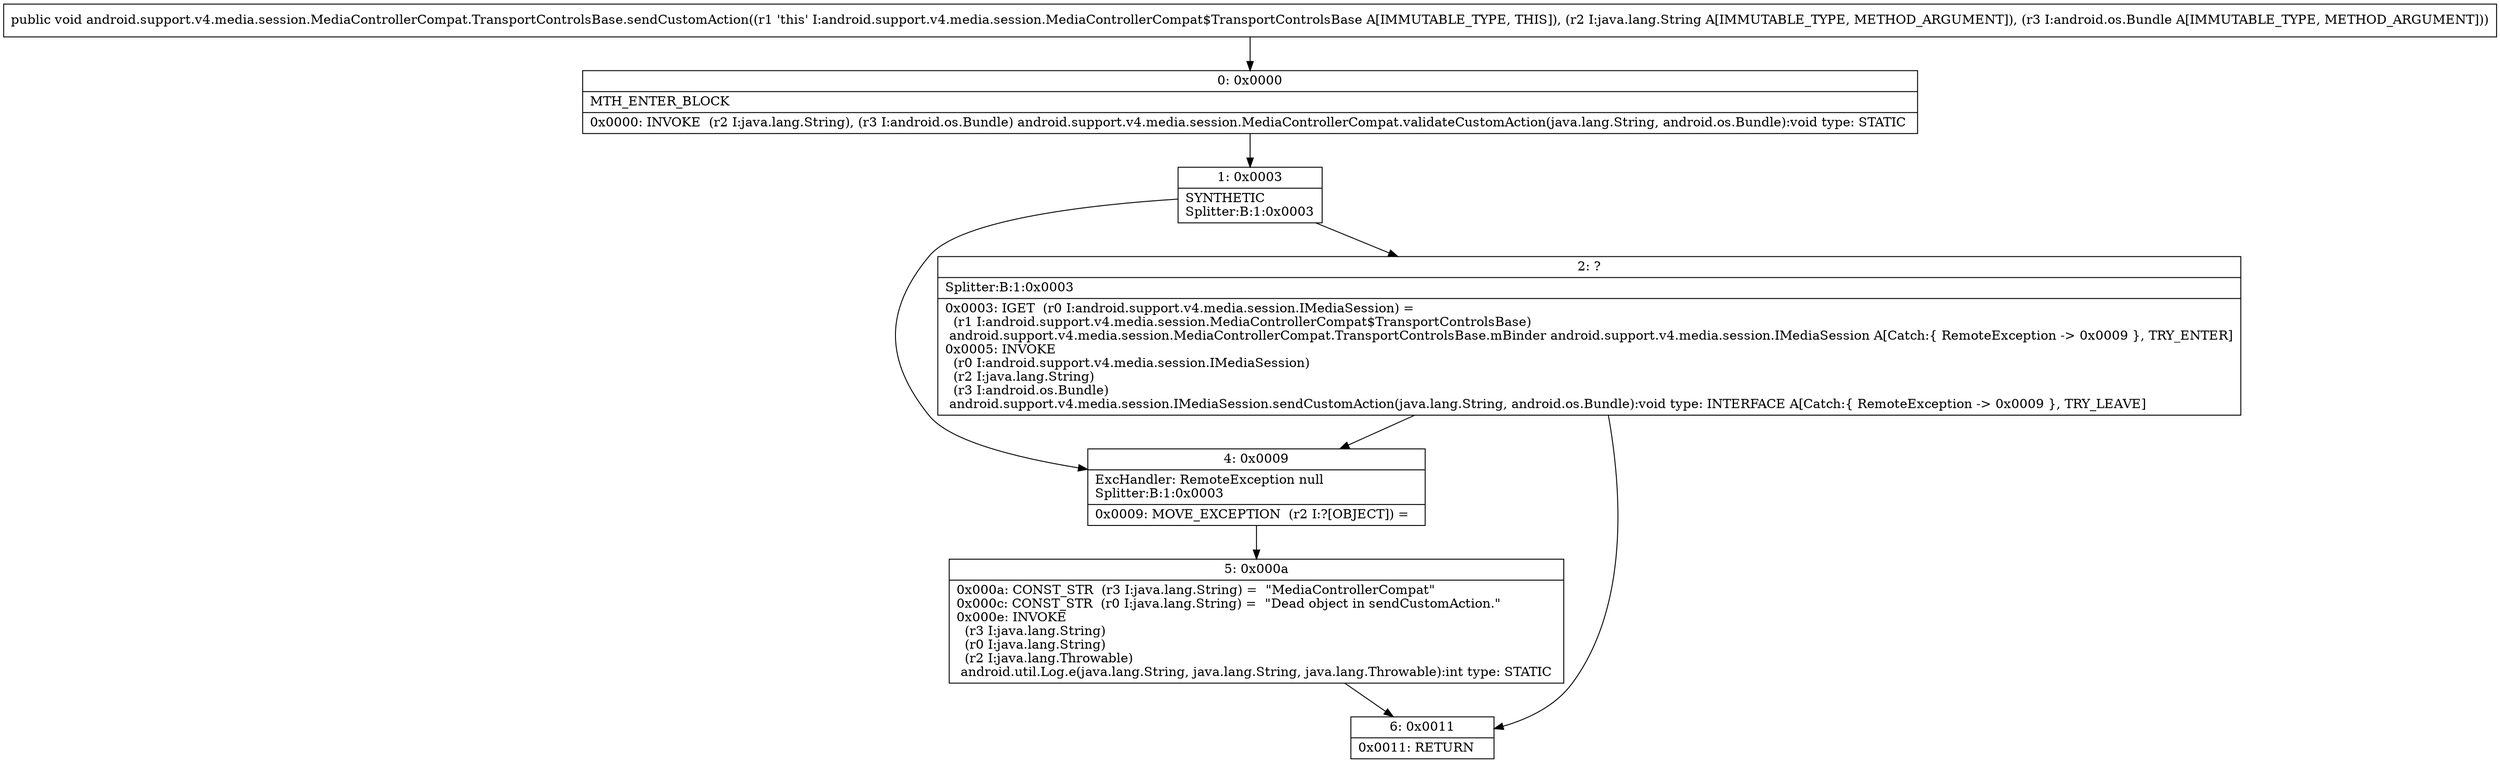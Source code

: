 digraph "CFG forandroid.support.v4.media.session.MediaControllerCompat.TransportControlsBase.sendCustomAction(Ljava\/lang\/String;Landroid\/os\/Bundle;)V" {
Node_0 [shape=record,label="{0\:\ 0x0000|MTH_ENTER_BLOCK\l|0x0000: INVOKE  (r2 I:java.lang.String), (r3 I:android.os.Bundle) android.support.v4.media.session.MediaControllerCompat.validateCustomAction(java.lang.String, android.os.Bundle):void type: STATIC \l}"];
Node_1 [shape=record,label="{1\:\ 0x0003|SYNTHETIC\lSplitter:B:1:0x0003\l}"];
Node_2 [shape=record,label="{2\:\ ?|Splitter:B:1:0x0003\l|0x0003: IGET  (r0 I:android.support.v4.media.session.IMediaSession) = \l  (r1 I:android.support.v4.media.session.MediaControllerCompat$TransportControlsBase)\l android.support.v4.media.session.MediaControllerCompat.TransportControlsBase.mBinder android.support.v4.media.session.IMediaSession A[Catch:\{ RemoteException \-\> 0x0009 \}, TRY_ENTER]\l0x0005: INVOKE  \l  (r0 I:android.support.v4.media.session.IMediaSession)\l  (r2 I:java.lang.String)\l  (r3 I:android.os.Bundle)\l android.support.v4.media.session.IMediaSession.sendCustomAction(java.lang.String, android.os.Bundle):void type: INTERFACE A[Catch:\{ RemoteException \-\> 0x0009 \}, TRY_LEAVE]\l}"];
Node_4 [shape=record,label="{4\:\ 0x0009|ExcHandler: RemoteException null\lSplitter:B:1:0x0003\l|0x0009: MOVE_EXCEPTION  (r2 I:?[OBJECT]) =  \l}"];
Node_5 [shape=record,label="{5\:\ 0x000a|0x000a: CONST_STR  (r3 I:java.lang.String) =  \"MediaControllerCompat\" \l0x000c: CONST_STR  (r0 I:java.lang.String) =  \"Dead object in sendCustomAction.\" \l0x000e: INVOKE  \l  (r3 I:java.lang.String)\l  (r0 I:java.lang.String)\l  (r2 I:java.lang.Throwable)\l android.util.Log.e(java.lang.String, java.lang.String, java.lang.Throwable):int type: STATIC \l}"];
Node_6 [shape=record,label="{6\:\ 0x0011|0x0011: RETURN   \l}"];
MethodNode[shape=record,label="{public void android.support.v4.media.session.MediaControllerCompat.TransportControlsBase.sendCustomAction((r1 'this' I:android.support.v4.media.session.MediaControllerCompat$TransportControlsBase A[IMMUTABLE_TYPE, THIS]), (r2 I:java.lang.String A[IMMUTABLE_TYPE, METHOD_ARGUMENT]), (r3 I:android.os.Bundle A[IMMUTABLE_TYPE, METHOD_ARGUMENT])) }"];
MethodNode -> Node_0;
Node_0 -> Node_1;
Node_1 -> Node_2;
Node_1 -> Node_4;
Node_2 -> Node_4;
Node_2 -> Node_6;
Node_4 -> Node_5;
Node_5 -> Node_6;
}

